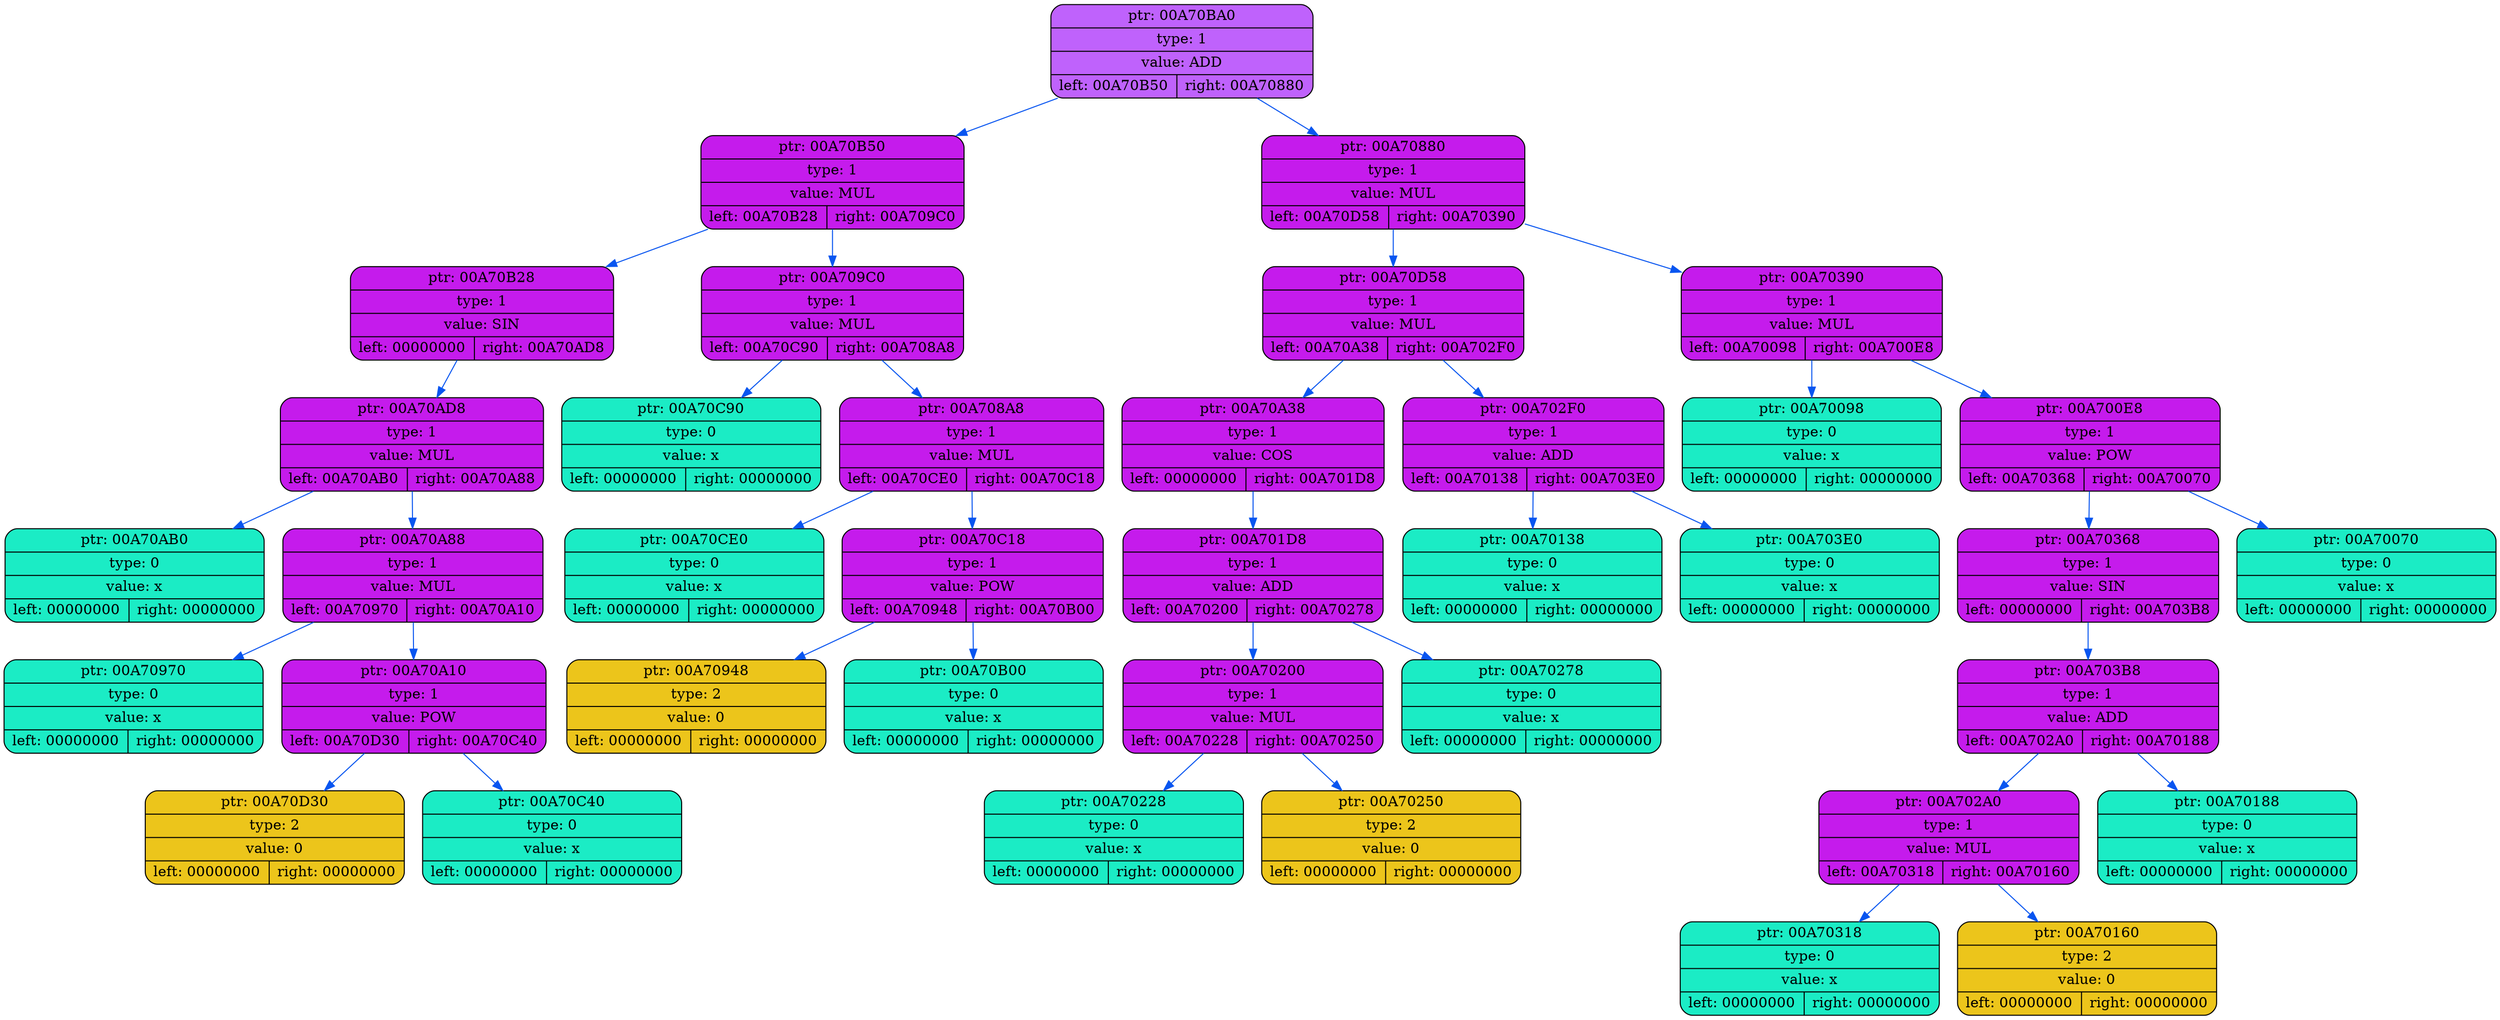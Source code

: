 digraph
{
    rankdir=TP

        node00A70BA0[shape=record,style="rounded,filled",fillcolor="#BF62FC",label="{ ptr: 00A70BA0 | type: 1 | value: ADD| { left: 00A70B50 | right: 00A70880 }}"];
    node00A70BA0 -> node00A70B50[color="#0855F0"]
    node00A70B50[shape=record,style="rounded,filled",fillcolor="#C51BEC",label="{ ptr: 00A70B50 | type: 1 | value: MUL| { left: 00A70B28 | right: 00A709C0 }}"];
    node00A70B50 -> node00A70B28[color="#0855F0"]
    node00A70B28[shape=record,style="rounded,filled",fillcolor="#C51BEC",label="{ ptr: 00A70B28 | type: 1 | value: SIN| { left: 00000000 | right: 00A70AD8 }}"];
    node00A70B28 -> node00A70AD8[color="#0855F0"]
    node00A70AD8[shape=record,style="rounded,filled",fillcolor="#C51BEC",label="{ ptr: 00A70AD8 | type: 1 | value: MUL| { left: 00A70AB0 | right: 00A70A88 }}"];
    node00A70AD8 -> node00A70AB0[color="#0855F0"]
    node00A70AB0[shape=record,style="rounded,filled",fillcolor="#1BECC5",label="{ ptr: 00A70AB0 | type: 0 | value: x| { left: 00000000 | right: 00000000 }}"];
    node00A70AD8 -> node00A70A88[color="#0855F0"]
    node00A70A88[shape=record,style="rounded,filled",fillcolor="#C51BEC",label="{ ptr: 00A70A88 | type: 1 | value: MUL| { left: 00A70970 | right: 00A70A10 }}"];
    node00A70A88 -> node00A70970[color="#0855F0"]
    node00A70970[shape=record,style="rounded,filled",fillcolor="#1BECC5",label="{ ptr: 00A70970 | type: 0 | value: x| { left: 00000000 | right: 00000000 }}"];
    node00A70A88 -> node00A70A10[color="#0855F0"]
    node00A70A10[shape=record,style="rounded,filled",fillcolor="#C51BEC",label="{ ptr: 00A70A10 | type: 1 | value: POW| { left: 00A70D30 | right: 00A70C40 }}"];
    node00A70A10 -> node00A70D30[color="#0855F0"]
    node00A70D30[shape=record,style="rounded,filled",fillcolor="#ECC51B",label="{ ptr: 00A70D30 | type: 2 | value: 0| { left: 00000000 | right: 00000000 }}"];
    node00A70A10 -> node00A70C40[color="#0855F0"]
    node00A70C40[shape=record,style="rounded,filled",fillcolor="#1BECC5",label="{ ptr: 00A70C40 | type: 0 | value: x| { left: 00000000 | right: 00000000 }}"];
    node00A70B50 -> node00A709C0[color="#0855F0"]
    node00A709C0[shape=record,style="rounded,filled",fillcolor="#C51BEC",label="{ ptr: 00A709C0 | type: 1 | value: MUL| { left: 00A70C90 | right: 00A708A8 }}"];
    node00A709C0 -> node00A70C90[color="#0855F0"]
    node00A70C90[shape=record,style="rounded,filled",fillcolor="#1BECC5",label="{ ptr: 00A70C90 | type: 0 | value: x| { left: 00000000 | right: 00000000 }}"];
    node00A709C0 -> node00A708A8[color="#0855F0"]
    node00A708A8[shape=record,style="rounded,filled",fillcolor="#C51BEC",label="{ ptr: 00A708A8 | type: 1 | value: MUL| { left: 00A70CE0 | right: 00A70C18 }}"];
    node00A708A8 -> node00A70CE0[color="#0855F0"]
    node00A70CE0[shape=record,style="rounded,filled",fillcolor="#1BECC5",label="{ ptr: 00A70CE0 | type: 0 | value: x| { left: 00000000 | right: 00000000 }}"];
    node00A708A8 -> node00A70C18[color="#0855F0"]
    node00A70C18[shape=record,style="rounded,filled",fillcolor="#C51BEC",label="{ ptr: 00A70C18 | type: 1 | value: POW| { left: 00A70948 | right: 00A70B00 }}"];
    node00A70C18 -> node00A70948[color="#0855F0"]
    node00A70948[shape=record,style="rounded,filled",fillcolor="#ECC51B",label="{ ptr: 00A70948 | type: 2 | value: 0| { left: 00000000 | right: 00000000 }}"];
    node00A70C18 -> node00A70B00[color="#0855F0"]
    node00A70B00[shape=record,style="rounded,filled",fillcolor="#1BECC5",label="{ ptr: 00A70B00 | type: 0 | value: x| { left: 00000000 | right: 00000000 }}"];
    node00A70BA0 -> node00A70880[color="#0855F0"]
    node00A70880[shape=record,style="rounded,filled",fillcolor="#C51BEC",label="{ ptr: 00A70880 | type: 1 | value: MUL| { left: 00A70D58 | right: 00A70390 }}"];
    node00A70880 -> node00A70D58[color="#0855F0"]
    node00A70D58[shape=record,style="rounded,filled",fillcolor="#C51BEC",label="{ ptr: 00A70D58 | type: 1 | value: MUL| { left: 00A70A38 | right: 00A702F0 }}"];
    node00A70D58 -> node00A70A38[color="#0855F0"]
    node00A70A38[shape=record,style="rounded,filled",fillcolor="#C51BEC",label="{ ptr: 00A70A38 | type: 1 | value: COS| { left: 00000000 | right: 00A701D8 }}"];
    node00A70A38 -> node00A701D8[color="#0855F0"]
    node00A701D8[shape=record,style="rounded,filled",fillcolor="#C51BEC",label="{ ptr: 00A701D8 | type: 1 | value: ADD| { left: 00A70200 | right: 00A70278 }}"];
    node00A701D8 -> node00A70200[color="#0855F0"]
    node00A70200[shape=record,style="rounded,filled",fillcolor="#C51BEC",label="{ ptr: 00A70200 | type: 1 | value: MUL| { left: 00A70228 | right: 00A70250 }}"];
    node00A70200 -> node00A70228[color="#0855F0"]
    node00A70228[shape=record,style="rounded,filled",fillcolor="#1BECC5",label="{ ptr: 00A70228 | type: 0 | value: x| { left: 00000000 | right: 00000000 }}"];
    node00A70200 -> node00A70250[color="#0855F0"]
    node00A70250[shape=record,style="rounded,filled",fillcolor="#ECC51B",label="{ ptr: 00A70250 | type: 2 | value: 0| { left: 00000000 | right: 00000000 }}"];
    node00A701D8 -> node00A70278[color="#0855F0"]
    node00A70278[shape=record,style="rounded,filled",fillcolor="#1BECC5",label="{ ptr: 00A70278 | type: 0 | value: x| { left: 00000000 | right: 00000000 }}"];
    node00A70D58 -> node00A702F0[color="#0855F0"]
    node00A702F0[shape=record,style="rounded,filled",fillcolor="#C51BEC",label="{ ptr: 00A702F0 | type: 1 | value: ADD| { left: 00A70138 | right: 00A703E0 }}"];
    node00A702F0 -> node00A70138[color="#0855F0"]
    node00A70138[shape=record,style="rounded,filled",fillcolor="#1BECC5",label="{ ptr: 00A70138 | type: 0 | value: x| { left: 00000000 | right: 00000000 }}"];
    node00A702F0 -> node00A703E0[color="#0855F0"]
    node00A703E0[shape=record,style="rounded,filled",fillcolor="#1BECC5",label="{ ptr: 00A703E0 | type: 0 | value: x| { left: 00000000 | right: 00000000 }}"];
    node00A70880 -> node00A70390[color="#0855F0"]
    node00A70390[shape=record,style="rounded,filled",fillcolor="#C51BEC",label="{ ptr: 00A70390 | type: 1 | value: MUL| { left: 00A70098 | right: 00A700E8 }}"];
    node00A70390 -> node00A70098[color="#0855F0"]
    node00A70098[shape=record,style="rounded,filled",fillcolor="#1BECC5",label="{ ptr: 00A70098 | type: 0 | value: x| { left: 00000000 | right: 00000000 }}"];
    node00A70390 -> node00A700E8[color="#0855F0"]
    node00A700E8[shape=record,style="rounded,filled",fillcolor="#C51BEC",label="{ ptr: 00A700E8 | type: 1 | value: POW| { left: 00A70368 | right: 00A70070 }}"];
    node00A700E8 -> node00A70368[color="#0855F0"]
    node00A70368[shape=record,style="rounded,filled",fillcolor="#C51BEC",label="{ ptr: 00A70368 | type: 1 | value: SIN| { left: 00000000 | right: 00A703B8 }}"];
    node00A70368 -> node00A703B8[color="#0855F0"]
    node00A703B8[shape=record,style="rounded,filled",fillcolor="#C51BEC",label="{ ptr: 00A703B8 | type: 1 | value: ADD| { left: 00A702A0 | right: 00A70188 }}"];
    node00A703B8 -> node00A702A0[color="#0855F0"]
    node00A702A0[shape=record,style="rounded,filled",fillcolor="#C51BEC",label="{ ptr: 00A702A0 | type: 1 | value: MUL| { left: 00A70318 | right: 00A70160 }}"];
    node00A702A0 -> node00A70318[color="#0855F0"]
    node00A70318[shape=record,style="rounded,filled",fillcolor="#1BECC5",label="{ ptr: 00A70318 | type: 0 | value: x| { left: 00000000 | right: 00000000 }}"];
    node00A702A0 -> node00A70160[color="#0855F0"]
    node00A70160[shape=record,style="rounded,filled",fillcolor="#ECC51B",label="{ ptr: 00A70160 | type: 2 | value: 0| { left: 00000000 | right: 00000000 }}"];
    node00A703B8 -> node00A70188[color="#0855F0"]
    node00A70188[shape=record,style="rounded,filled",fillcolor="#1BECC5",label="{ ptr: 00A70188 | type: 0 | value: x| { left: 00000000 | right: 00000000 }}"];
    node00A700E8 -> node00A70070[color="#0855F0"]
    node00A70070[shape=record,style="rounded,filled",fillcolor="#1BECC5",label="{ ptr: 00A70070 | type: 0 | value: x| { left: 00000000 | right: 00000000 }}"];
}